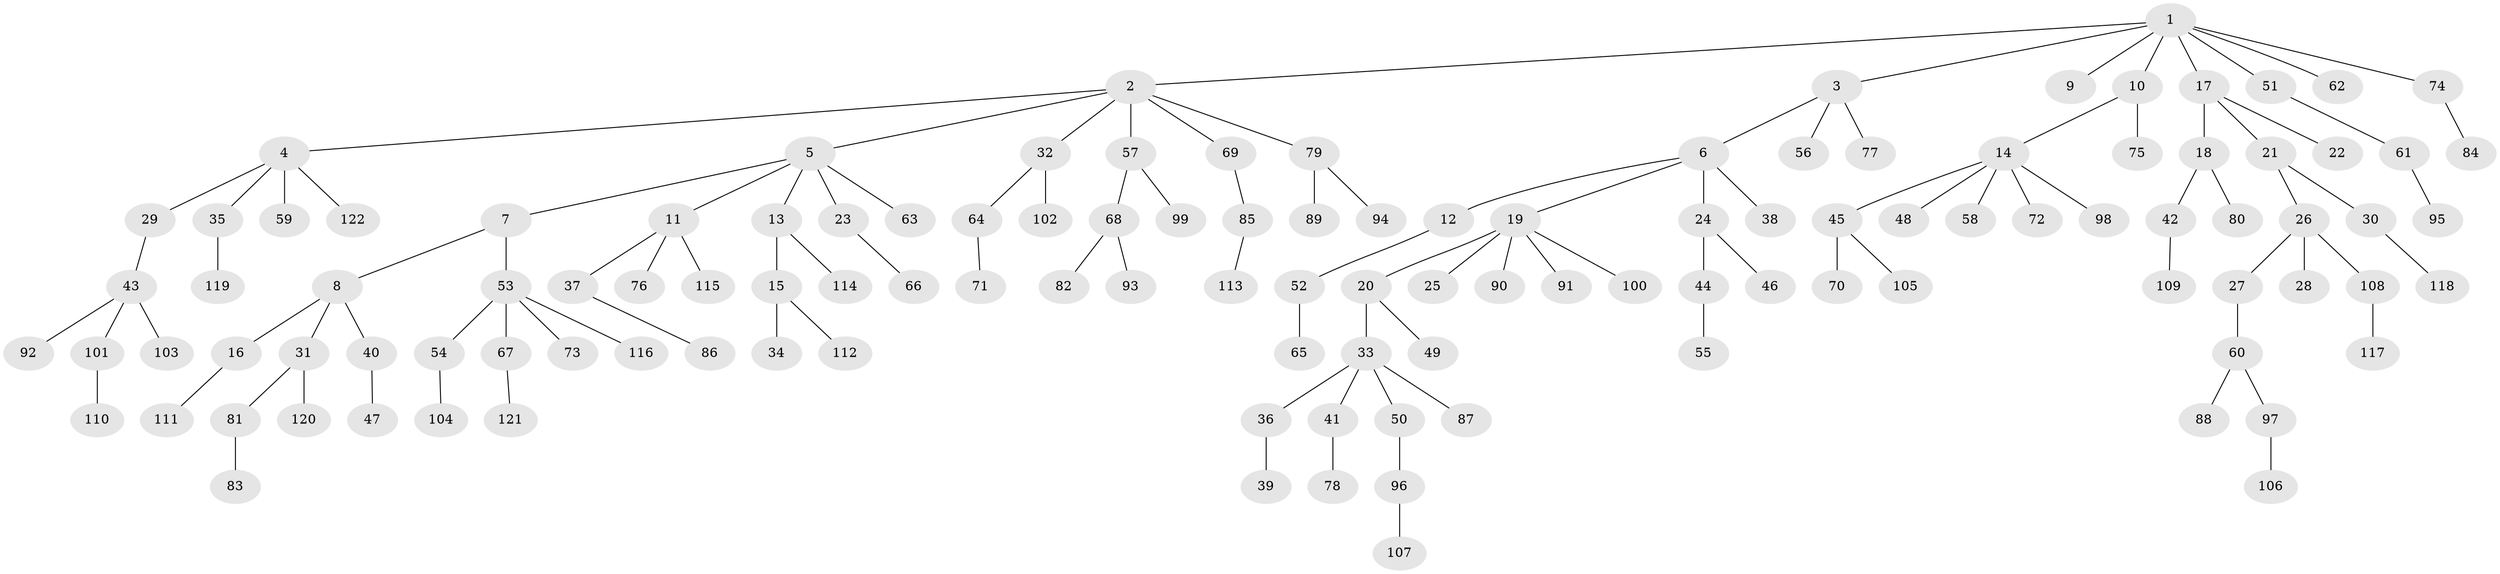 // Generated by graph-tools (version 1.1) at 2025/02/03/09/25 03:02:23]
// undirected, 122 vertices, 121 edges
graph export_dot {
graph [start="1"]
  node [color=gray90,style=filled];
  1;
  2;
  3;
  4;
  5;
  6;
  7;
  8;
  9;
  10;
  11;
  12;
  13;
  14;
  15;
  16;
  17;
  18;
  19;
  20;
  21;
  22;
  23;
  24;
  25;
  26;
  27;
  28;
  29;
  30;
  31;
  32;
  33;
  34;
  35;
  36;
  37;
  38;
  39;
  40;
  41;
  42;
  43;
  44;
  45;
  46;
  47;
  48;
  49;
  50;
  51;
  52;
  53;
  54;
  55;
  56;
  57;
  58;
  59;
  60;
  61;
  62;
  63;
  64;
  65;
  66;
  67;
  68;
  69;
  70;
  71;
  72;
  73;
  74;
  75;
  76;
  77;
  78;
  79;
  80;
  81;
  82;
  83;
  84;
  85;
  86;
  87;
  88;
  89;
  90;
  91;
  92;
  93;
  94;
  95;
  96;
  97;
  98;
  99;
  100;
  101;
  102;
  103;
  104;
  105;
  106;
  107;
  108;
  109;
  110;
  111;
  112;
  113;
  114;
  115;
  116;
  117;
  118;
  119;
  120;
  121;
  122;
  1 -- 2;
  1 -- 3;
  1 -- 9;
  1 -- 10;
  1 -- 17;
  1 -- 51;
  1 -- 62;
  1 -- 74;
  2 -- 4;
  2 -- 5;
  2 -- 32;
  2 -- 57;
  2 -- 69;
  2 -- 79;
  3 -- 6;
  3 -- 56;
  3 -- 77;
  4 -- 29;
  4 -- 35;
  4 -- 59;
  4 -- 122;
  5 -- 7;
  5 -- 11;
  5 -- 13;
  5 -- 23;
  5 -- 63;
  6 -- 12;
  6 -- 19;
  6 -- 24;
  6 -- 38;
  7 -- 8;
  7 -- 53;
  8 -- 16;
  8 -- 31;
  8 -- 40;
  10 -- 14;
  10 -- 75;
  11 -- 37;
  11 -- 76;
  11 -- 115;
  12 -- 52;
  13 -- 15;
  13 -- 114;
  14 -- 45;
  14 -- 48;
  14 -- 58;
  14 -- 72;
  14 -- 98;
  15 -- 34;
  15 -- 112;
  16 -- 111;
  17 -- 18;
  17 -- 21;
  17 -- 22;
  18 -- 42;
  18 -- 80;
  19 -- 20;
  19 -- 25;
  19 -- 90;
  19 -- 91;
  19 -- 100;
  20 -- 33;
  20 -- 49;
  21 -- 26;
  21 -- 30;
  23 -- 66;
  24 -- 44;
  24 -- 46;
  26 -- 27;
  26 -- 28;
  26 -- 108;
  27 -- 60;
  29 -- 43;
  30 -- 118;
  31 -- 81;
  31 -- 120;
  32 -- 64;
  32 -- 102;
  33 -- 36;
  33 -- 41;
  33 -- 50;
  33 -- 87;
  35 -- 119;
  36 -- 39;
  37 -- 86;
  40 -- 47;
  41 -- 78;
  42 -- 109;
  43 -- 92;
  43 -- 101;
  43 -- 103;
  44 -- 55;
  45 -- 70;
  45 -- 105;
  50 -- 96;
  51 -- 61;
  52 -- 65;
  53 -- 54;
  53 -- 67;
  53 -- 73;
  53 -- 116;
  54 -- 104;
  57 -- 68;
  57 -- 99;
  60 -- 88;
  60 -- 97;
  61 -- 95;
  64 -- 71;
  67 -- 121;
  68 -- 82;
  68 -- 93;
  69 -- 85;
  74 -- 84;
  79 -- 89;
  79 -- 94;
  81 -- 83;
  85 -- 113;
  96 -- 107;
  97 -- 106;
  101 -- 110;
  108 -- 117;
}
